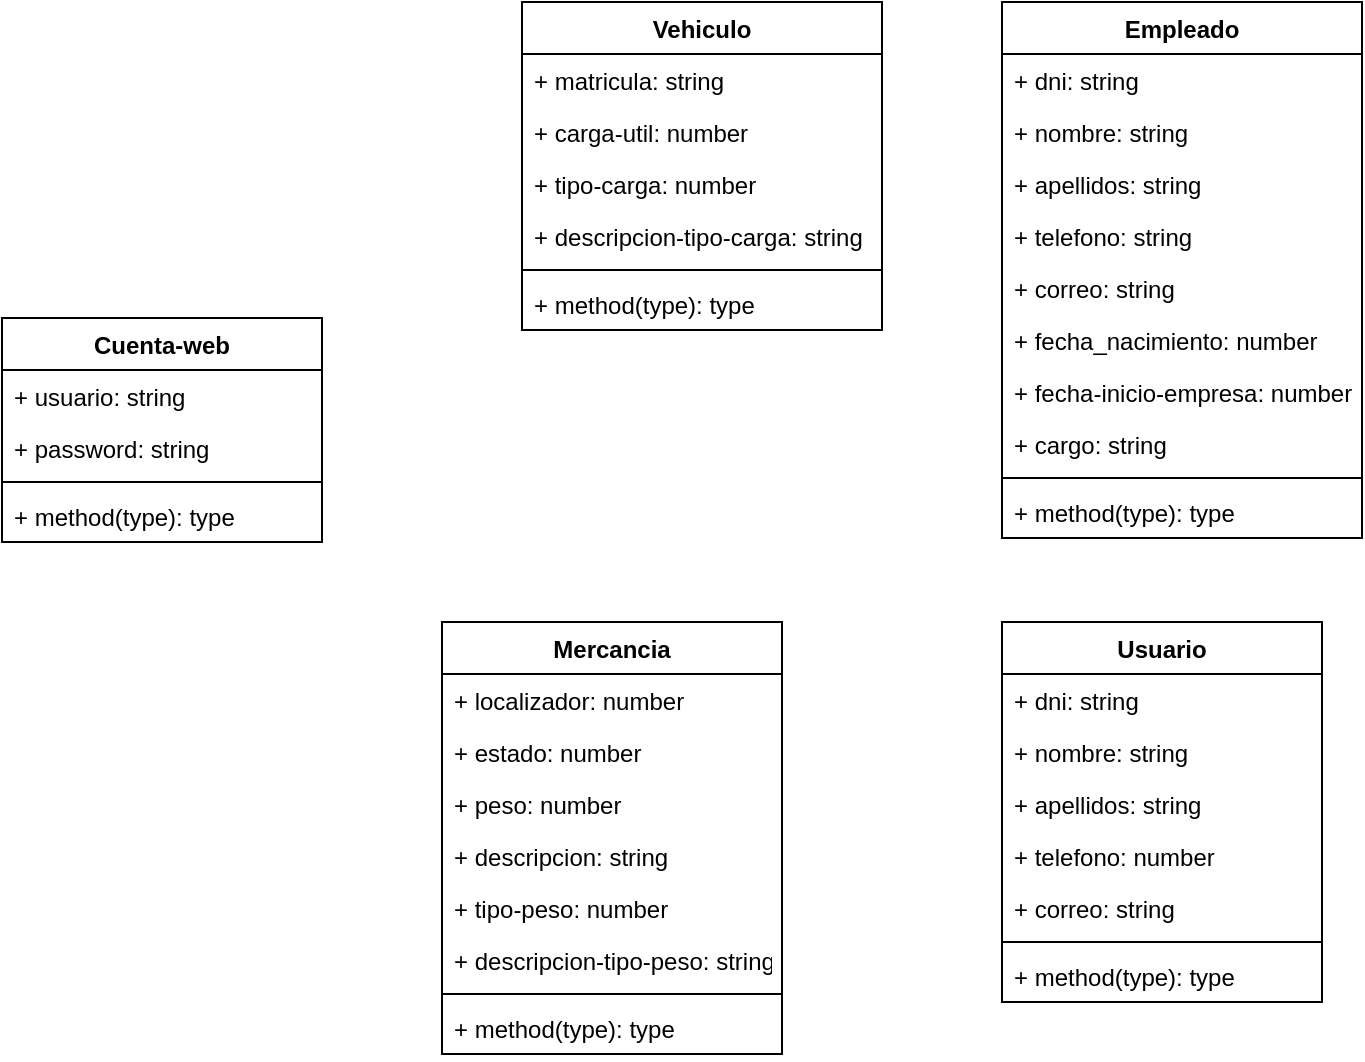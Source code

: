 <mxfile version="20.8.16" type="device"><diagram name="Página-1" id="Op3IVGemQX1rn9p93psv"><mxGraphModel dx="1418" dy="835" grid="1" gridSize="10" guides="1" tooltips="1" connect="1" arrows="1" fold="1" page="1" pageScale="1" pageWidth="1169" pageHeight="827" math="0" shadow="0"><root><mxCell id="0"/><mxCell id="1" parent="0"/><mxCell id="oL5-ZRthWEi7B8l5Y_B8-1" value="Empleado" style="swimlane;fontStyle=1;align=center;verticalAlign=top;childLayout=stackLayout;horizontal=1;startSize=26;horizontalStack=0;resizeParent=1;resizeParentMax=0;resizeLast=0;collapsible=1;marginBottom=0;whiteSpace=wrap;html=1;" parent="1" vertex="1"><mxGeometry x="820" y="200" width="180" height="268" as="geometry"/></mxCell><mxCell id="oL5-ZRthWEi7B8l5Y_B8-2" value="+ dni: string" style="text;strokeColor=none;fillColor=none;align=left;verticalAlign=top;spacingLeft=4;spacingRight=4;overflow=hidden;rotatable=0;points=[[0,0.5],[1,0.5]];portConstraint=eastwest;whiteSpace=wrap;html=1;" parent="oL5-ZRthWEi7B8l5Y_B8-1" vertex="1"><mxGeometry y="26" width="180" height="26" as="geometry"/></mxCell><mxCell id="oL5-ZRthWEi7B8l5Y_B8-5" value="+ nombre: string" style="text;strokeColor=none;fillColor=none;align=left;verticalAlign=top;spacingLeft=4;spacingRight=4;overflow=hidden;rotatable=0;points=[[0,0.5],[1,0.5]];portConstraint=eastwest;whiteSpace=wrap;html=1;" parent="oL5-ZRthWEi7B8l5Y_B8-1" vertex="1"><mxGeometry y="52" width="180" height="26" as="geometry"/></mxCell><mxCell id="oL5-ZRthWEi7B8l5Y_B8-6" value="+ apellidos: string" style="text;strokeColor=none;fillColor=none;align=left;verticalAlign=top;spacingLeft=4;spacingRight=4;overflow=hidden;rotatable=0;points=[[0,0.5],[1,0.5]];portConstraint=eastwest;whiteSpace=wrap;html=1;" parent="oL5-ZRthWEi7B8l5Y_B8-1" vertex="1"><mxGeometry y="78" width="180" height="26" as="geometry"/></mxCell><mxCell id="oL5-ZRthWEi7B8l5Y_B8-7" value="+ telefono: string" style="text;strokeColor=none;fillColor=none;align=left;verticalAlign=top;spacingLeft=4;spacingRight=4;overflow=hidden;rotatable=0;points=[[0,0.5],[1,0.5]];portConstraint=eastwest;whiteSpace=wrap;html=1;" parent="oL5-ZRthWEi7B8l5Y_B8-1" vertex="1"><mxGeometry y="104" width="180" height="26" as="geometry"/></mxCell><mxCell id="oL5-ZRthWEi7B8l5Y_B8-8" value="+ correo: string" style="text;strokeColor=none;fillColor=none;align=left;verticalAlign=top;spacingLeft=4;spacingRight=4;overflow=hidden;rotatable=0;points=[[0,0.5],[1,0.5]];portConstraint=eastwest;whiteSpace=wrap;html=1;" parent="oL5-ZRthWEi7B8l5Y_B8-1" vertex="1"><mxGeometry y="130" width="180" height="26" as="geometry"/></mxCell><mxCell id="oL5-ZRthWEi7B8l5Y_B8-9" value="+ fecha_nacimiento: number" style="text;strokeColor=none;fillColor=none;align=left;verticalAlign=top;spacingLeft=4;spacingRight=4;overflow=hidden;rotatable=0;points=[[0,0.5],[1,0.5]];portConstraint=eastwest;whiteSpace=wrap;html=1;" parent="oL5-ZRthWEi7B8l5Y_B8-1" vertex="1"><mxGeometry y="156" width="180" height="26" as="geometry"/></mxCell><mxCell id="oL5-ZRthWEi7B8l5Y_B8-10" value="+ fecha-inicio-empresa: number" style="text;strokeColor=none;fillColor=none;align=left;verticalAlign=top;spacingLeft=4;spacingRight=4;overflow=hidden;rotatable=0;points=[[0,0.5],[1,0.5]];portConstraint=eastwest;whiteSpace=wrap;html=1;" parent="oL5-ZRthWEi7B8l5Y_B8-1" vertex="1"><mxGeometry y="182" width="180" height="26" as="geometry"/></mxCell><mxCell id="oL5-ZRthWEi7B8l5Y_B8-11" value="+ cargo: string" style="text;strokeColor=none;fillColor=none;align=left;verticalAlign=top;spacingLeft=4;spacingRight=4;overflow=hidden;rotatable=0;points=[[0,0.5],[1,0.5]];portConstraint=eastwest;whiteSpace=wrap;html=1;" parent="oL5-ZRthWEi7B8l5Y_B8-1" vertex="1"><mxGeometry y="208" width="180" height="26" as="geometry"/></mxCell><mxCell id="oL5-ZRthWEi7B8l5Y_B8-3" value="" style="line;strokeWidth=1;fillColor=none;align=left;verticalAlign=middle;spacingTop=-1;spacingLeft=3;spacingRight=3;rotatable=0;labelPosition=right;points=[];portConstraint=eastwest;strokeColor=inherit;" parent="oL5-ZRthWEi7B8l5Y_B8-1" vertex="1"><mxGeometry y="234" width="180" height="8" as="geometry"/></mxCell><mxCell id="oL5-ZRthWEi7B8l5Y_B8-4" value="+ method(type): type" style="text;strokeColor=none;fillColor=none;align=left;verticalAlign=top;spacingLeft=4;spacingRight=4;overflow=hidden;rotatable=0;points=[[0,0.5],[1,0.5]];portConstraint=eastwest;whiteSpace=wrap;html=1;" parent="oL5-ZRthWEi7B8l5Y_B8-1" vertex="1"><mxGeometry y="242" width="180" height="26" as="geometry"/></mxCell><mxCell id="PvQkPXltvapGKQKF0CEu-5" value="Vehiculo" style="swimlane;fontStyle=1;align=center;verticalAlign=top;childLayout=stackLayout;horizontal=1;startSize=26;horizontalStack=0;resizeParent=1;resizeParentMax=0;resizeLast=0;collapsible=1;marginBottom=0;" vertex="1" parent="1"><mxGeometry x="580" y="200" width="180" height="164" as="geometry"/></mxCell><mxCell id="PvQkPXltvapGKQKF0CEu-6" value="+ matricula: string" style="text;strokeColor=none;fillColor=none;align=left;verticalAlign=top;spacingLeft=4;spacingRight=4;overflow=hidden;rotatable=0;points=[[0,0.5],[1,0.5]];portConstraint=eastwest;" vertex="1" parent="PvQkPXltvapGKQKF0CEu-5"><mxGeometry y="26" width="180" height="26" as="geometry"/></mxCell><mxCell id="PvQkPXltvapGKQKF0CEu-9" value="+ carga-util: number" style="text;strokeColor=none;fillColor=none;align=left;verticalAlign=top;spacingLeft=4;spacingRight=4;overflow=hidden;rotatable=0;points=[[0,0.5],[1,0.5]];portConstraint=eastwest;" vertex="1" parent="PvQkPXltvapGKQKF0CEu-5"><mxGeometry y="52" width="180" height="26" as="geometry"/></mxCell><mxCell id="PvQkPXltvapGKQKF0CEu-27" value="+ tipo-carga: number" style="text;strokeColor=none;fillColor=none;align=left;verticalAlign=top;spacingLeft=4;spacingRight=4;overflow=hidden;rotatable=0;points=[[0,0.5],[1,0.5]];portConstraint=eastwest;" vertex="1" parent="PvQkPXltvapGKQKF0CEu-5"><mxGeometry y="78" width="180" height="26" as="geometry"/></mxCell><mxCell id="PvQkPXltvapGKQKF0CEu-28" value="+ descripcion-tipo-carga: string" style="text;strokeColor=none;fillColor=none;align=left;verticalAlign=top;spacingLeft=4;spacingRight=4;overflow=hidden;rotatable=0;points=[[0,0.5],[1,0.5]];portConstraint=eastwest;" vertex="1" parent="PvQkPXltvapGKQKF0CEu-5"><mxGeometry y="104" width="180" height="26" as="geometry"/></mxCell><mxCell id="PvQkPXltvapGKQKF0CEu-7" value="" style="line;strokeWidth=1;fillColor=none;align=left;verticalAlign=middle;spacingTop=-1;spacingLeft=3;spacingRight=3;rotatable=0;labelPosition=right;points=[];portConstraint=eastwest;strokeColor=inherit;" vertex="1" parent="PvQkPXltvapGKQKF0CEu-5"><mxGeometry y="130" width="180" height="8" as="geometry"/></mxCell><mxCell id="PvQkPXltvapGKQKF0CEu-8" value="+ method(type): type" style="text;strokeColor=none;fillColor=none;align=left;verticalAlign=top;spacingLeft=4;spacingRight=4;overflow=hidden;rotatable=0;points=[[0,0.5],[1,0.5]];portConstraint=eastwest;" vertex="1" parent="PvQkPXltvapGKQKF0CEu-5"><mxGeometry y="138" width="180" height="26" as="geometry"/></mxCell><mxCell id="PvQkPXltvapGKQKF0CEu-10" value="Usuario" style="swimlane;fontStyle=1;align=center;verticalAlign=top;childLayout=stackLayout;horizontal=1;startSize=26;horizontalStack=0;resizeParent=1;resizeParentMax=0;resizeLast=0;collapsible=1;marginBottom=0;" vertex="1" parent="1"><mxGeometry x="820" y="510" width="160" height="190" as="geometry"/></mxCell><mxCell id="PvQkPXltvapGKQKF0CEu-11" value="+ dni: string" style="text;strokeColor=none;fillColor=none;align=left;verticalAlign=top;spacingLeft=4;spacingRight=4;overflow=hidden;rotatable=0;points=[[0,0.5],[1,0.5]];portConstraint=eastwest;" vertex="1" parent="PvQkPXltvapGKQKF0CEu-10"><mxGeometry y="26" width="160" height="26" as="geometry"/></mxCell><mxCell id="PvQkPXltvapGKQKF0CEu-14" value="+ nombre: string" style="text;strokeColor=none;fillColor=none;align=left;verticalAlign=top;spacingLeft=4;spacingRight=4;overflow=hidden;rotatable=0;points=[[0,0.5],[1,0.5]];portConstraint=eastwest;" vertex="1" parent="PvQkPXltvapGKQKF0CEu-10"><mxGeometry y="52" width="160" height="26" as="geometry"/></mxCell><mxCell id="PvQkPXltvapGKQKF0CEu-15" value="+ apellidos: string" style="text;strokeColor=none;fillColor=none;align=left;verticalAlign=top;spacingLeft=4;spacingRight=4;overflow=hidden;rotatable=0;points=[[0,0.5],[1,0.5]];portConstraint=eastwest;" vertex="1" parent="PvQkPXltvapGKQKF0CEu-10"><mxGeometry y="78" width="160" height="26" as="geometry"/></mxCell><mxCell id="PvQkPXltvapGKQKF0CEu-16" value="+ telefono: number" style="text;strokeColor=none;fillColor=none;align=left;verticalAlign=top;spacingLeft=4;spacingRight=4;overflow=hidden;rotatable=0;points=[[0,0.5],[1,0.5]];portConstraint=eastwest;" vertex="1" parent="PvQkPXltvapGKQKF0CEu-10"><mxGeometry y="104" width="160" height="26" as="geometry"/></mxCell><mxCell id="PvQkPXltvapGKQKF0CEu-17" value="+ correo: string" style="text;strokeColor=none;fillColor=none;align=left;verticalAlign=top;spacingLeft=4;spacingRight=4;overflow=hidden;rotatable=0;points=[[0,0.5],[1,0.5]];portConstraint=eastwest;" vertex="1" parent="PvQkPXltvapGKQKF0CEu-10"><mxGeometry y="130" width="160" height="26" as="geometry"/></mxCell><mxCell id="PvQkPXltvapGKQKF0CEu-12" value="" style="line;strokeWidth=1;fillColor=none;align=left;verticalAlign=middle;spacingTop=-1;spacingLeft=3;spacingRight=3;rotatable=0;labelPosition=right;points=[];portConstraint=eastwest;strokeColor=inherit;" vertex="1" parent="PvQkPXltvapGKQKF0CEu-10"><mxGeometry y="156" width="160" height="8" as="geometry"/></mxCell><mxCell id="PvQkPXltvapGKQKF0CEu-13" value="+ method(type): type" style="text;strokeColor=none;fillColor=none;align=left;verticalAlign=top;spacingLeft=4;spacingRight=4;overflow=hidden;rotatable=0;points=[[0,0.5],[1,0.5]];portConstraint=eastwest;" vertex="1" parent="PvQkPXltvapGKQKF0CEu-10"><mxGeometry y="164" width="160" height="26" as="geometry"/></mxCell><mxCell id="PvQkPXltvapGKQKF0CEu-18" value="Mercancia" style="swimlane;fontStyle=1;align=center;verticalAlign=top;childLayout=stackLayout;horizontal=1;startSize=26;horizontalStack=0;resizeParent=1;resizeParentMax=0;resizeLast=0;collapsible=1;marginBottom=0;" vertex="1" parent="1"><mxGeometry x="540" y="510" width="170" height="216" as="geometry"/></mxCell><mxCell id="PvQkPXltvapGKQKF0CEu-19" value="+ localizador: number" style="text;strokeColor=none;fillColor=none;align=left;verticalAlign=top;spacingLeft=4;spacingRight=4;overflow=hidden;rotatable=0;points=[[0,0.5],[1,0.5]];portConstraint=eastwest;" vertex="1" parent="PvQkPXltvapGKQKF0CEu-18"><mxGeometry y="26" width="170" height="26" as="geometry"/></mxCell><mxCell id="PvQkPXltvapGKQKF0CEu-20" value="+ estado: number" style="text;strokeColor=none;fillColor=none;align=left;verticalAlign=top;spacingLeft=4;spacingRight=4;overflow=hidden;rotatable=0;points=[[0,0.5],[1,0.5]];portConstraint=eastwest;" vertex="1" parent="PvQkPXltvapGKQKF0CEu-18"><mxGeometry y="52" width="170" height="26" as="geometry"/></mxCell><mxCell id="PvQkPXltvapGKQKF0CEu-21" value="+ peso: number" style="text;strokeColor=none;fillColor=none;align=left;verticalAlign=top;spacingLeft=4;spacingRight=4;overflow=hidden;rotatable=0;points=[[0,0.5],[1,0.5]];portConstraint=eastwest;" vertex="1" parent="PvQkPXltvapGKQKF0CEu-18"><mxGeometry y="78" width="170" height="26" as="geometry"/></mxCell><mxCell id="PvQkPXltvapGKQKF0CEu-22" value="+ descripcion: string" style="text;strokeColor=none;fillColor=none;align=left;verticalAlign=top;spacingLeft=4;spacingRight=4;overflow=hidden;rotatable=0;points=[[0,0.5],[1,0.5]];portConstraint=eastwest;" vertex="1" parent="PvQkPXltvapGKQKF0CEu-18"><mxGeometry y="104" width="170" height="26" as="geometry"/></mxCell><mxCell id="PvQkPXltvapGKQKF0CEu-23" value="+ tipo-peso: number" style="text;strokeColor=none;fillColor=none;align=left;verticalAlign=top;spacingLeft=4;spacingRight=4;overflow=hidden;rotatable=0;points=[[0,0.5],[1,0.5]];portConstraint=eastwest;" vertex="1" parent="PvQkPXltvapGKQKF0CEu-18"><mxGeometry y="130" width="170" height="26" as="geometry"/></mxCell><mxCell id="PvQkPXltvapGKQKF0CEu-26" value="+ descripcion-tipo-peso: string" style="text;strokeColor=none;fillColor=none;align=left;verticalAlign=top;spacingLeft=4;spacingRight=4;overflow=hidden;rotatable=0;points=[[0,0.5],[1,0.5]];portConstraint=eastwest;" vertex="1" parent="PvQkPXltvapGKQKF0CEu-18"><mxGeometry y="156" width="170" height="26" as="geometry"/></mxCell><mxCell id="PvQkPXltvapGKQKF0CEu-24" value="" style="line;strokeWidth=1;fillColor=none;align=left;verticalAlign=middle;spacingTop=-1;spacingLeft=3;spacingRight=3;rotatable=0;labelPosition=right;points=[];portConstraint=eastwest;strokeColor=inherit;" vertex="1" parent="PvQkPXltvapGKQKF0CEu-18"><mxGeometry y="182" width="170" height="8" as="geometry"/></mxCell><mxCell id="PvQkPXltvapGKQKF0CEu-25" value="+ method(type): type" style="text;strokeColor=none;fillColor=none;align=left;verticalAlign=top;spacingLeft=4;spacingRight=4;overflow=hidden;rotatable=0;points=[[0,0.5],[1,0.5]];portConstraint=eastwest;" vertex="1" parent="PvQkPXltvapGKQKF0CEu-18"><mxGeometry y="190" width="170" height="26" as="geometry"/></mxCell><mxCell id="PvQkPXltvapGKQKF0CEu-29" value="Cuenta-web" style="swimlane;fontStyle=1;align=center;verticalAlign=top;childLayout=stackLayout;horizontal=1;startSize=26;horizontalStack=0;resizeParent=1;resizeParentMax=0;resizeLast=0;collapsible=1;marginBottom=0;" vertex="1" parent="1"><mxGeometry x="320" y="358" width="160" height="112" as="geometry"/></mxCell><mxCell id="PvQkPXltvapGKQKF0CEu-30" value="+ usuario: string" style="text;strokeColor=none;fillColor=none;align=left;verticalAlign=top;spacingLeft=4;spacingRight=4;overflow=hidden;rotatable=0;points=[[0,0.5],[1,0.5]];portConstraint=eastwest;" vertex="1" parent="PvQkPXltvapGKQKF0CEu-29"><mxGeometry y="26" width="160" height="26" as="geometry"/></mxCell><mxCell id="PvQkPXltvapGKQKF0CEu-33" value="+ password: string" style="text;strokeColor=none;fillColor=none;align=left;verticalAlign=top;spacingLeft=4;spacingRight=4;overflow=hidden;rotatable=0;points=[[0,0.5],[1,0.5]];portConstraint=eastwest;" vertex="1" parent="PvQkPXltvapGKQKF0CEu-29"><mxGeometry y="52" width="160" height="26" as="geometry"/></mxCell><mxCell id="PvQkPXltvapGKQKF0CEu-31" value="" style="line;strokeWidth=1;fillColor=none;align=left;verticalAlign=middle;spacingTop=-1;spacingLeft=3;spacingRight=3;rotatable=0;labelPosition=right;points=[];portConstraint=eastwest;strokeColor=inherit;" vertex="1" parent="PvQkPXltvapGKQKF0CEu-29"><mxGeometry y="78" width="160" height="8" as="geometry"/></mxCell><mxCell id="PvQkPXltvapGKQKF0CEu-32" value="+ method(type): type" style="text;strokeColor=none;fillColor=none;align=left;verticalAlign=top;spacingLeft=4;spacingRight=4;overflow=hidden;rotatable=0;points=[[0,0.5],[1,0.5]];portConstraint=eastwest;" vertex="1" parent="PvQkPXltvapGKQKF0CEu-29"><mxGeometry y="86" width="160" height="26" as="geometry"/></mxCell></root></mxGraphModel></diagram></mxfile>